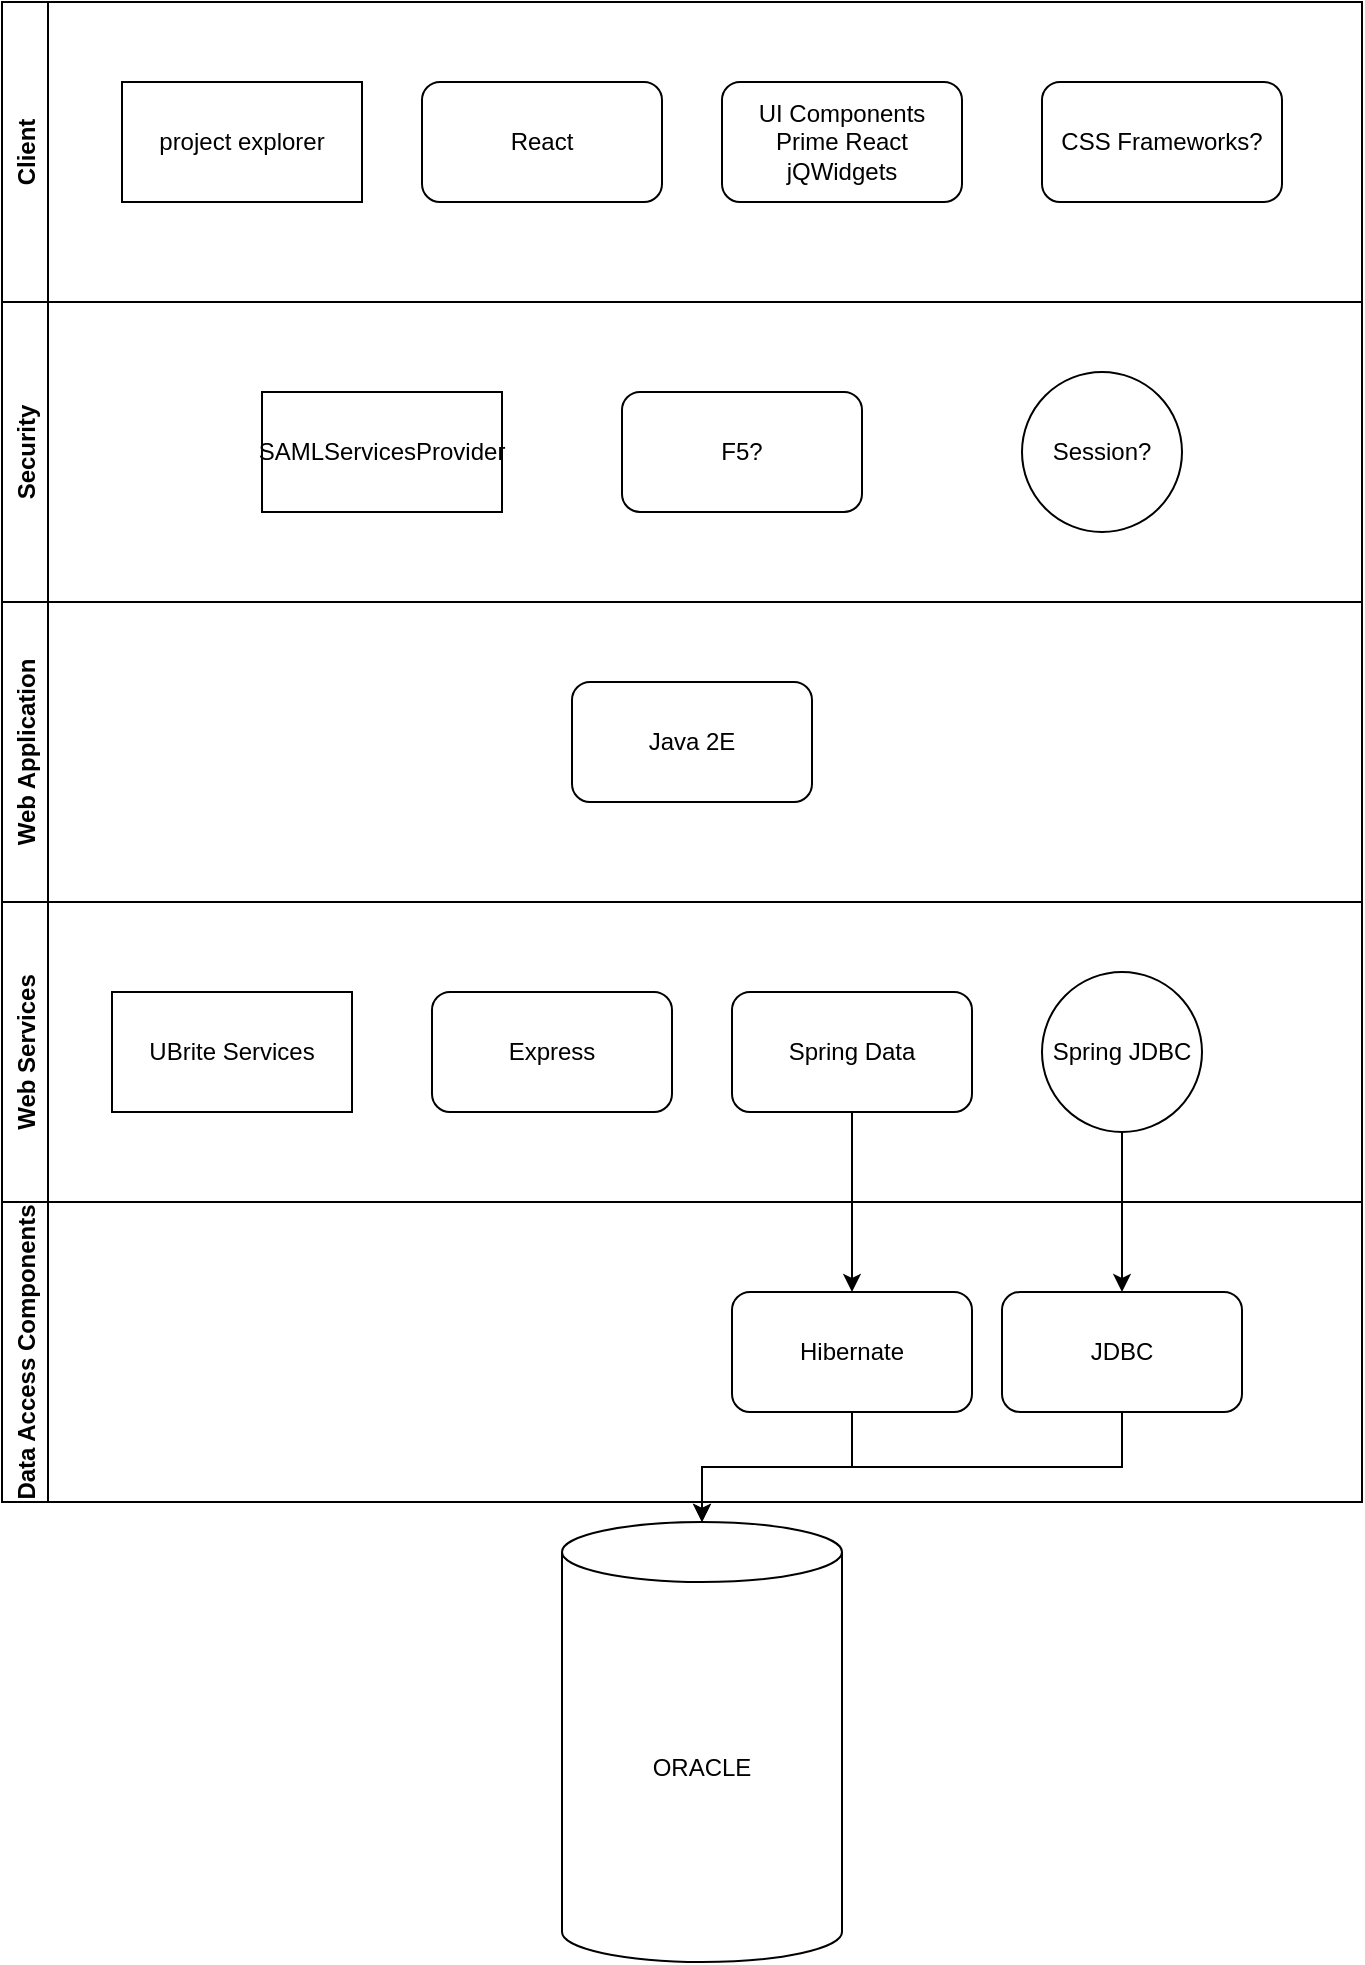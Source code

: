 <mxfile version="20.2.3" type="github" pages="4">
  <diagram id="u7b6ywFuzjr3DslcagBz" name="Current">
    <mxGraphModel dx="1244" dy="983" grid="1" gridSize="10" guides="1" tooltips="1" connect="1" arrows="1" fold="1" page="1" pageScale="1" pageWidth="850" pageHeight="1100" math="0" shadow="0">
      <root>
        <mxCell id="0" />
        <mxCell id="1" parent="0" />
        <mxCell id="lkFFUMPkr5az7yJh0F87-1" value="ORACLE" style="shape=cylinder3;whiteSpace=wrap;html=1;boundedLbl=1;backgroundOutline=1;size=15;" parent="1" vertex="1">
          <mxGeometry x="365" y="830" width="140" height="220" as="geometry" />
        </mxCell>
        <mxCell id="lkFFUMPkr5az7yJh0F87-2" value="Data Access Components" style="swimlane;horizontal=0;" parent="1" vertex="1">
          <mxGeometry x="85" y="670" width="680" height="150" as="geometry" />
        </mxCell>
        <mxCell id="aDENJ4f7UadyVMFzm9y3-1" value="Hibernate" style="rounded=1;whiteSpace=wrap;html=1;" vertex="1" parent="lkFFUMPkr5az7yJh0F87-2">
          <mxGeometry x="365" y="45" width="120" height="60" as="geometry" />
        </mxCell>
        <mxCell id="aDENJ4f7UadyVMFzm9y3-2" value="JDBC" style="rounded=1;whiteSpace=wrap;html=1;" vertex="1" parent="lkFFUMPkr5az7yJh0F87-2">
          <mxGeometry x="500" y="45" width="120" height="60" as="geometry" />
        </mxCell>
        <mxCell id="lkFFUMPkr5az7yJh0F87-4" value="Web Application" style="swimlane;horizontal=0;" parent="1" vertex="1">
          <mxGeometry x="85" y="370" width="680" height="150" as="geometry" />
        </mxCell>
        <mxCell id="BzqzEyKAfp6FgEG3ZBiI-3" value="Java 2E" style="rounded=1;whiteSpace=wrap;html=1;" parent="lkFFUMPkr5az7yJh0F87-4" vertex="1">
          <mxGeometry x="285" y="40" width="120" height="60" as="geometry" />
        </mxCell>
        <mxCell id="lkFFUMPkr5az7yJh0F87-5" value="Client" style="swimlane;horizontal=0;startSize=23;" parent="1" vertex="1">
          <mxGeometry x="85" y="70" width="680" height="150" as="geometry" />
        </mxCell>
        <mxCell id="BzqzEyKAfp6FgEG3ZBiI-4" value="React" style="rounded=1;whiteSpace=wrap;html=1;" parent="lkFFUMPkr5az7yJh0F87-5" vertex="1">
          <mxGeometry x="210" y="40" width="120" height="60" as="geometry" />
        </mxCell>
        <mxCell id="LKe9A2AT-Z6yylWAt6LW-4" value="CSS Frameworks?" style="rounded=1;whiteSpace=wrap;html=1;" parent="lkFFUMPkr5az7yJh0F87-5" vertex="1">
          <mxGeometry x="520" y="40" width="120" height="60" as="geometry" />
        </mxCell>
        <mxCell id="LKe9A2AT-Z6yylWAt6LW-5" value="UI Components&lt;br&gt;Prime React&lt;br&gt;jQWidgets" style="rounded=1;whiteSpace=wrap;html=1;" parent="lkFFUMPkr5az7yJh0F87-5" vertex="1">
          <mxGeometry x="360" y="40" width="120" height="60" as="geometry" />
        </mxCell>
        <mxCell id="D5qD7buQymh1NBJAdr8E-3" value="project explorer" style="rounded=0;whiteSpace=wrap;html=1;" parent="lkFFUMPkr5az7yJh0F87-5" vertex="1">
          <mxGeometry x="60" y="40" width="120" height="60" as="geometry" />
        </mxCell>
        <mxCell id="BzqzEyKAfp6FgEG3ZBiI-5" value="Security" style="swimlane;horizontal=0;" parent="1" vertex="1">
          <mxGeometry x="85" y="220" width="680" height="150" as="geometry" />
        </mxCell>
        <mxCell id="BzqzEyKAfp6FgEG3ZBiI-6" value="F5?" style="rounded=1;whiteSpace=wrap;html=1;" parent="BzqzEyKAfp6FgEG3ZBiI-5" vertex="1">
          <mxGeometry x="310" y="45" width="120" height="60" as="geometry" />
        </mxCell>
        <mxCell id="LKe9A2AT-Z6yylWAt6LW-6" value="Session?" style="ellipse;whiteSpace=wrap;html=1;aspect=fixed;" parent="BzqzEyKAfp6FgEG3ZBiI-5" vertex="1">
          <mxGeometry x="510" y="35" width="80" height="80" as="geometry" />
        </mxCell>
        <mxCell id="D5qD7buQymh1NBJAdr8E-2" value="SAMLServicesProvider" style="rounded=0;whiteSpace=wrap;html=1;" parent="BzqzEyKAfp6FgEG3ZBiI-5" vertex="1">
          <mxGeometry x="130" y="45" width="120" height="60" as="geometry" />
        </mxCell>
        <mxCell id="LKe9A2AT-Z6yylWAt6LW-2" value="Web Services" style="swimlane;horizontal=0;" parent="1" vertex="1">
          <mxGeometry x="85" y="520" width="680" height="150" as="geometry" />
        </mxCell>
        <mxCell id="LKe9A2AT-Z6yylWAt6LW-3" value="Express" style="rounded=1;whiteSpace=wrap;html=1;" parent="LKe9A2AT-Z6yylWAt6LW-2" vertex="1">
          <mxGeometry x="215" y="45" width="120" height="60" as="geometry" />
        </mxCell>
        <mxCell id="BzqzEyKAfp6FgEG3ZBiI-1" value="Spring Data" style="rounded=1;whiteSpace=wrap;html=1;" parent="LKe9A2AT-Z6yylWAt6LW-2" vertex="1">
          <mxGeometry x="365" y="45" width="120" height="60" as="geometry" />
        </mxCell>
        <mxCell id="D5qD7buQymh1NBJAdr8E-1" value="UBrite Services" style="rounded=0;whiteSpace=wrap;html=1;" parent="LKe9A2AT-Z6yylWAt6LW-2" vertex="1">
          <mxGeometry x="55" y="45" width="120" height="60" as="geometry" />
        </mxCell>
        <mxCell id="BzqzEyKAfp6FgEG3ZBiI-2" value="Spring JDBC" style="ellipse;whiteSpace=wrap;html=1;aspect=fixed;" parent="LKe9A2AT-Z6yylWAt6LW-2" vertex="1">
          <mxGeometry x="520" y="35" width="80" height="80" as="geometry" />
        </mxCell>
        <mxCell id="aDENJ4f7UadyVMFzm9y3-3" value="" style="edgeStyle=orthogonalEdgeStyle;rounded=0;orthogonalLoop=1;jettySize=auto;html=1;" edge="1" parent="1" source="BzqzEyKAfp6FgEG3ZBiI-1" target="aDENJ4f7UadyVMFzm9y3-1">
          <mxGeometry relative="1" as="geometry" />
        </mxCell>
        <mxCell id="aDENJ4f7UadyVMFzm9y3-4" value="" style="edgeStyle=orthogonalEdgeStyle;rounded=0;orthogonalLoop=1;jettySize=auto;html=1;" edge="1" parent="1" source="BzqzEyKAfp6FgEG3ZBiI-2" target="aDENJ4f7UadyVMFzm9y3-2">
          <mxGeometry relative="1" as="geometry" />
        </mxCell>
        <mxCell id="aDENJ4f7UadyVMFzm9y3-5" value="" style="edgeStyle=orthogonalEdgeStyle;rounded=0;orthogonalLoop=1;jettySize=auto;html=1;" edge="1" parent="1" source="aDENJ4f7UadyVMFzm9y3-1" target="lkFFUMPkr5az7yJh0F87-1">
          <mxGeometry relative="1" as="geometry" />
        </mxCell>
        <mxCell id="aDENJ4f7UadyVMFzm9y3-6" style="edgeStyle=orthogonalEdgeStyle;rounded=0;orthogonalLoop=1;jettySize=auto;html=1;exitX=0.5;exitY=1;exitDx=0;exitDy=0;entryX=0.5;entryY=0;entryDx=0;entryDy=0;entryPerimeter=0;" edge="1" parent="1" source="aDENJ4f7UadyVMFzm9y3-2" target="lkFFUMPkr5az7yJh0F87-1">
          <mxGeometry relative="1" as="geometry" />
        </mxCell>
      </root>
    </mxGraphModel>
  </diagram>
  <diagram name="Options" id="3FGOXMlfZSnNxssVKY_8">
    <mxGraphModel dx="1244" dy="2083" grid="1" gridSize="10" guides="1" tooltips="1" connect="1" arrows="1" fold="1" page="1" pageScale="1" pageWidth="850" pageHeight="1100" math="0" shadow="0">
      <root>
        <mxCell id="NphpDY3BlggT3oKHyIvs-0" />
        <mxCell id="NphpDY3BlggT3oKHyIvs-1" parent="NphpDY3BlggT3oKHyIvs-0" />
        <mxCell id="NphpDY3BlggT3oKHyIvs-2" value="ORACLE" style="shape=cylinder3;whiteSpace=wrap;html=1;boundedLbl=1;backgroundOutline=1;size=15;" parent="NphpDY3BlggT3oKHyIvs-1" vertex="1">
          <mxGeometry x="360" y="680" width="140" height="220" as="geometry" />
        </mxCell>
        <mxCell id="NphpDY3BlggT3oKHyIvs-3" value="Data Access Components" style="swimlane;horizontal=0;" parent="NphpDY3BlggT3oKHyIvs-1" vertex="1">
          <mxGeometry x="80" y="520" width="680" height="150" as="geometry" />
        </mxCell>
        <mxCell id="NphpDY3BlggT3oKHyIvs-4" value="Spring JDBC" style="ellipse;whiteSpace=wrap;html=1;aspect=fixed;" parent="NphpDY3BlggT3oKHyIvs-3" vertex="1">
          <mxGeometry x="380" y="35" width="80" height="80" as="geometry" />
        </mxCell>
        <mxCell id="NphpDY3BlggT3oKHyIvs-5" value="Web Application" style="swimlane;horizontal=0;" parent="NphpDY3BlggT3oKHyIvs-1" vertex="1">
          <mxGeometry x="80" y="220" width="680" height="150" as="geometry" />
        </mxCell>
        <mxCell id="NphpDY3BlggT3oKHyIvs-6" value="Java" style="rounded=1;whiteSpace=wrap;html=1;" parent="NphpDY3BlggT3oKHyIvs-5" vertex="1">
          <mxGeometry x="60" y="45" width="120" height="60" as="geometry" />
        </mxCell>
        <mxCell id="kJiHEbfFUr-DDRCfM4Dw-2" value="Node.js" style="rounded=1;whiteSpace=wrap;html=1;" parent="NphpDY3BlggT3oKHyIvs-5" vertex="1">
          <mxGeometry x="225" y="45" width="120" height="60" as="geometry" />
        </mxCell>
        <mxCell id="h-s-AU68PEWCTkuk_iob-1" value="SailsJS" style="rounded=1;whiteSpace=wrap;html=1;" parent="NphpDY3BlggT3oKHyIvs-5" vertex="1">
          <mxGeometry x="380" y="45" width="120" height="60" as="geometry" />
        </mxCell>
        <mxCell id="NphpDY3BlggT3oKHyIvs-7" value="Client" style="swimlane;horizontal=0;startSize=23;" parent="NphpDY3BlggT3oKHyIvs-1" vertex="1">
          <mxGeometry x="80" y="-290" width="680" height="360" as="geometry" />
        </mxCell>
        <mxCell id="NphpDY3BlggT3oKHyIvs-8" value="React" style="rounded=1;whiteSpace=wrap;html=1;" parent="NphpDY3BlggT3oKHyIvs-7" vertex="1">
          <mxGeometry x="60" y="40" width="120" height="60" as="geometry" />
        </mxCell>
        <mxCell id="NphpDY3BlggT3oKHyIvs-9" value="Bootstrap" style="rounded=1;whiteSpace=wrap;html=1;" parent="NphpDY3BlggT3oKHyIvs-7" vertex="1">
          <mxGeometry x="480" y="40" width="120" height="60" as="geometry" />
        </mxCell>
        <mxCell id="NphpDY3BlggT3oKHyIvs-10" value="Prime React" style="rounded=1;whiteSpace=wrap;html=1;" parent="NphpDY3BlggT3oKHyIvs-7" vertex="1">
          <mxGeometry x="260" y="40" width="120" height="60" as="geometry" />
        </mxCell>
        <mxCell id="kJiHEbfFUr-DDRCfM4Dw-0" value="Angular" style="rounded=1;whiteSpace=wrap;html=1;" parent="NphpDY3BlggT3oKHyIvs-7" vertex="1">
          <mxGeometry x="60" y="120" width="120" height="60" as="geometry" />
        </mxCell>
        <mxCell id="kJiHEbfFUr-DDRCfM4Dw-1" value="Vue" style="rounded=1;whiteSpace=wrap;html=1;" parent="NphpDY3BlggT3oKHyIvs-7" vertex="1">
          <mxGeometry x="60" y="200" width="120" height="60" as="geometry" />
        </mxCell>
        <mxCell id="kJiHEbfFUr-DDRCfM4Dw-3" value="Semantic UI" style="rounded=1;whiteSpace=wrap;html=1;" parent="NphpDY3BlggT3oKHyIvs-7" vertex="1">
          <mxGeometry x="260" y="120" width="120" height="60" as="geometry" />
        </mxCell>
        <mxCell id="kJiHEbfFUr-DDRCfM4Dw-4" value="Foundation" style="rounded=1;whiteSpace=wrap;html=1;" parent="NphpDY3BlggT3oKHyIvs-7" vertex="1">
          <mxGeometry x="480" y="120" width="120" height="60" as="geometry" />
        </mxCell>
        <mxCell id="kJiHEbfFUr-DDRCfM4Dw-5" value="PureCSS" style="rounded=1;whiteSpace=wrap;html=1;" parent="NphpDY3BlggT3oKHyIvs-7" vertex="1">
          <mxGeometry x="480" y="200" width="120" height="60" as="geometry" />
        </mxCell>
        <mxCell id="kJiHEbfFUr-DDRCfM4Dw-6" value="Tailwind CSS" style="rounded=1;whiteSpace=wrap;html=1;" parent="NphpDY3BlggT3oKHyIvs-7" vertex="1">
          <mxGeometry x="480" y="280" width="120" height="60" as="geometry" />
        </mxCell>
        <mxCell id="NphpDY3BlggT3oKHyIvs-11" value="Security" style="swimlane;horizontal=0;" parent="NphpDY3BlggT3oKHyIvs-1" vertex="1">
          <mxGeometry x="80" y="70" width="680" height="150" as="geometry" />
        </mxCell>
        <mxCell id="NphpDY3BlggT3oKHyIvs-12" value="F5?" style="rounded=1;whiteSpace=wrap;html=1;" parent="NphpDY3BlggT3oKHyIvs-11" vertex="1">
          <mxGeometry x="145" y="45" width="120" height="60" as="geometry" />
        </mxCell>
        <mxCell id="NphpDY3BlggT3oKHyIvs-13" value="Session?" style="ellipse;whiteSpace=wrap;html=1;aspect=fixed;" parent="NphpDY3BlggT3oKHyIvs-11" vertex="1">
          <mxGeometry x="380" y="35" width="80" height="80" as="geometry" />
        </mxCell>
        <mxCell id="NphpDY3BlggT3oKHyIvs-14" value="Web Services" style="swimlane;horizontal=0;" parent="NphpDY3BlggT3oKHyIvs-1" vertex="1">
          <mxGeometry x="80" y="370" width="680" height="150" as="geometry" />
        </mxCell>
        <mxCell id="NphpDY3BlggT3oKHyIvs-15" value="Express" style="rounded=1;whiteSpace=wrap;html=1;" parent="NphpDY3BlggT3oKHyIvs-14" vertex="1">
          <mxGeometry x="220" y="45" width="120" height="60" as="geometry" />
        </mxCell>
        <mxCell id="NphpDY3BlggT3oKHyIvs-16" value="Spring Data" style="rounded=1;whiteSpace=wrap;html=1;" parent="NphpDY3BlggT3oKHyIvs-14" vertex="1">
          <mxGeometry x="360" y="45" width="120" height="60" as="geometry" />
        </mxCell>
        <mxCell id="h-s-AU68PEWCTkuk_iob-0" value="GraphQL" style="rounded=1;whiteSpace=wrap;html=1;" parent="NphpDY3BlggT3oKHyIvs-14" vertex="1">
          <mxGeometry x="520" y="45" width="120" height="60" as="geometry" />
        </mxCell>
        <mxCell id="h-s-AU68PEWCTkuk_iob-2" value="Loopback" style="rounded=1;whiteSpace=wrap;html=1;" parent="NphpDY3BlggT3oKHyIvs-14" vertex="1">
          <mxGeometry x="60" y="45" width="120" height="60" as="geometry" />
        </mxCell>
      </root>
    </mxGraphModel>
  </diagram>
  <diagram name="Proposed" id="My0EKinJ6WBKyHEH_QwH">
    <mxGraphModel dx="1244" dy="2083" grid="1" gridSize="10" guides="1" tooltips="1" connect="1" arrows="1" fold="1" page="1" pageScale="1" pageWidth="850" pageHeight="1100" math="0" shadow="0">
      <root>
        <mxCell id="To4X6JEXynDHOIAiMT02-0" />
        <mxCell id="To4X6JEXynDHOIAiMT02-1" parent="To4X6JEXynDHOIAiMT02-0" />
        <mxCell id="To4X6JEXynDHOIAiMT02-2" value="ORACLE" style="shape=cylinder3;whiteSpace=wrap;html=1;boundedLbl=1;backgroundOutline=1;size=15;" parent="To4X6JEXynDHOIAiMT02-1" vertex="1">
          <mxGeometry x="360" y="680" width="140" height="220" as="geometry" />
        </mxCell>
        <mxCell id="To4X6JEXynDHOIAiMT02-3" value="Data Access Components" style="swimlane;horizontal=0;" parent="To4X6JEXynDHOIAiMT02-1" vertex="1">
          <mxGeometry x="80" y="520" width="680" height="150" as="geometry" />
        </mxCell>
        <mxCell id="To4X6JEXynDHOIAiMT02-4" value="Spring JDBC" style="ellipse;whiteSpace=wrap;html=1;aspect=fixed;" parent="To4X6JEXynDHOIAiMT02-3" vertex="1">
          <mxGeometry x="380" y="35" width="80" height="80" as="geometry" />
        </mxCell>
        <mxCell id="To4X6JEXynDHOIAiMT02-5" value="Web Application" style="swimlane;horizontal=0;" parent="To4X6JEXynDHOIAiMT02-1" vertex="1">
          <mxGeometry x="80" y="220" width="680" height="150" as="geometry" />
        </mxCell>
        <mxCell id="To4X6JEXynDHOIAiMT02-6" value="Java" style="rounded=1;whiteSpace=wrap;html=1;" parent="To4X6JEXynDHOIAiMT02-5" vertex="1">
          <mxGeometry x="285" y="40" width="120" height="60" as="geometry" />
        </mxCell>
        <mxCell id="To4X6JEXynDHOIAiMT02-7" value="Client" style="swimlane;horizontal=0;startSize=23;" parent="To4X6JEXynDHOIAiMT02-1" vertex="1">
          <mxGeometry x="80" y="-80" width="680" height="150" as="geometry" />
        </mxCell>
        <mxCell id="To4X6JEXynDHOIAiMT02-8" value="React" style="rounded=1;whiteSpace=wrap;html=1;" parent="To4X6JEXynDHOIAiMT02-7" vertex="1">
          <mxGeometry x="145" y="40" width="120" height="60" as="geometry" />
        </mxCell>
        <mxCell id="To4X6JEXynDHOIAiMT02-9" value="CSS Frameworks?" style="rounded=1;whiteSpace=wrap;html=1;" parent="To4X6JEXynDHOIAiMT02-7" vertex="1">
          <mxGeometry x="480" y="40" width="120" height="60" as="geometry" />
        </mxCell>
        <mxCell id="To4X6JEXynDHOIAiMT02-10" value="UI Components&lt;br&gt;Prime React" style="rounded=1;whiteSpace=wrap;html=1;" parent="To4X6JEXynDHOIAiMT02-7" vertex="1">
          <mxGeometry x="320" y="40" width="120" height="60" as="geometry" />
        </mxCell>
        <mxCell id="To4X6JEXynDHOIAiMT02-11" value="Security" style="swimlane;horizontal=0;" parent="To4X6JEXynDHOIAiMT02-1" vertex="1">
          <mxGeometry x="80" y="70" width="680" height="150" as="geometry" />
        </mxCell>
        <mxCell id="To4X6JEXynDHOIAiMT02-12" value="F5?" style="rounded=1;whiteSpace=wrap;html=1;" parent="To4X6JEXynDHOIAiMT02-11" vertex="1">
          <mxGeometry x="145" y="45" width="120" height="60" as="geometry" />
        </mxCell>
        <mxCell id="To4X6JEXynDHOIAiMT02-13" value="Session?" style="ellipse;whiteSpace=wrap;html=1;aspect=fixed;" parent="To4X6JEXynDHOIAiMT02-11" vertex="1">
          <mxGeometry x="380" y="35" width="80" height="80" as="geometry" />
        </mxCell>
        <mxCell id="To4X6JEXynDHOIAiMT02-14" value="Web Services" style="swimlane;horizontal=0;" parent="To4X6JEXynDHOIAiMT02-1" vertex="1">
          <mxGeometry x="80" y="370" width="680" height="150" as="geometry" />
        </mxCell>
        <mxCell id="To4X6JEXynDHOIAiMT02-15" value="?" style="rounded=1;whiteSpace=wrap;html=1;" parent="To4X6JEXynDHOIAiMT02-14" vertex="1">
          <mxGeometry x="145" y="45" width="120" height="60" as="geometry" />
        </mxCell>
        <mxCell id="To4X6JEXynDHOIAiMT02-16" value="Spring Data" style="rounded=1;whiteSpace=wrap;html=1;" parent="To4X6JEXynDHOIAiMT02-14" vertex="1">
          <mxGeometry x="360" y="45" width="120" height="60" as="geometry" />
        </mxCell>
      </root>
    </mxGraphModel>
  </diagram>
  <diagram id="jfdiHvX0g28nQDg2KFg4" name="Industry Samples">
    <mxGraphModel dx="755" dy="481" grid="1" gridSize="10" guides="1" tooltips="1" connect="1" arrows="1" fold="1" page="1" pageScale="1" pageWidth="850" pageHeight="1100" math="0" shadow="0">
      <root>
        <mxCell id="0" />
        <mxCell id="1" parent="0" />
        <mxCell id="uxQ34kbCT0QyTVE4A2ME-1" value="" style="shape=image;verticalLabelPosition=bottom;labelBackgroundColor=default;verticalAlign=top;aspect=fixed;imageAspect=0;image=https://s.yimg.com/ge/default/691231/Yahoo_Mail_Tech_Stack.png;" vertex="1" parent="1">
          <mxGeometry x="165" y="190" width="520" height="286" as="geometry" />
        </mxCell>
        <mxCell id="uxQ34kbCT0QyTVE4A2ME-2" value="" style="shape=image;verticalLabelPosition=bottom;labelBackgroundColor=default;verticalAlign=top;aspect=fixed;imageAspect=0;image=https://i.pinimg.com/originals/9d/ab/a3/9daba35979e22c26b5b40fb2e61b00cc.png;" vertex="1" parent="1">
          <mxGeometry x="160" y="520" width="520" height="352" as="geometry" />
        </mxCell>
        <mxCell id="uxQ34kbCT0QyTVE4A2ME-3" value="" style="shape=image;verticalLabelPosition=bottom;labelBackgroundColor=default;verticalAlign=top;aspect=fixed;imageAspect=0;image=https://www.researchgate.net/profile/Sherif-Abdelmohsen/publication/336641242/figure/fig1/AS:815536913002497@1571450560192/Technology-stack-diagram-of-the-proposed-S2S-school-management-system.png;" vertex="1" parent="1">
          <mxGeometry x="170" y="950" width="520" height="322" as="geometry" />
        </mxCell>
        <mxCell id="uxQ34kbCT0QyTVE4A2ME-4" value="" style="shape=image;verticalLabelPosition=bottom;labelBackgroundColor=default;verticalAlign=top;aspect=fixed;imageAspect=0;image=https://www.researchgate.net/profile/Molham-Aref/publication/262236548/figure/fig1/AS:296930971275270@1447805268714/Enterprise-software-components-and-technology-stack-example.png;" vertex="1" parent="1">
          <mxGeometry x="30" y="1410" width="272.84" height="190" as="geometry" />
        </mxCell>
        <mxCell id="uxQ34kbCT0QyTVE4A2ME-5" value="" style="shape=image;verticalLabelPosition=bottom;labelBackgroundColor=default;verticalAlign=top;aspect=fixed;imageAspect=0;image=https://images.clickittech.com/wp-content/uploads/2021/01/AWS-SAAS-Architecture-15-1024x984.jpg;" vertex="1" parent="1">
          <mxGeometry x="320" y="1360" width="520" height="500" as="geometry" />
        </mxCell>
        <mxCell id="uxQ34kbCT0QyTVE4A2ME-6" value="" style="shape=image;verticalLabelPosition=bottom;labelBackgroundColor=default;verticalAlign=top;aspect=fixed;imageAspect=0;image=http://admin.springsapps.com/uploads/da3f79af8edc429f98f9f072348b016d.png;" vertex="1" parent="1">
          <mxGeometry x="40" y="1860" width="520" height="226" as="geometry" />
        </mxCell>
        <mxCell id="uxQ34kbCT0QyTVE4A2ME-7" value="" style="shape=image;verticalLabelPosition=bottom;labelBackgroundColor=default;verticalAlign=top;aspect=fixed;imageAspect=0;image=https://images.clickittech.com/wp-content/uploads/2020/12/blog-imagenes-SaaS-12-1024x608.jpg;" vertex="1" parent="1">
          <mxGeometry x="320" y="2086" width="520" height="309" as="geometry" />
        </mxCell>
        <mxCell id="uxQ34kbCT0QyTVE4A2ME-8" value="" style="shape=image;verticalLabelPosition=bottom;labelBackgroundColor=default;verticalAlign=top;aspect=fixed;imageAspect=0;image=https://s3-us-west-2.amazonaws.com/myed-prod/books/1582/docbook/resources/images/DM%20technology%20stack.png;" vertex="1" parent="1">
          <mxGeometry x="165" y="2440" width="500" height="520" as="geometry" />
        </mxCell>
        <mxCell id="uxQ34kbCT0QyTVE4A2ME-9" value="" style="shape=image;verticalLabelPosition=bottom;labelBackgroundColor=default;verticalAlign=top;aspect=fixed;imageAspect=0;image=https://engineering.linkedin.com/content/dam/engineering/site-assets/images/blog/posts/2021/12/evolvingtechstack1.png;" vertex="1" parent="1">
          <mxGeometry x="155" y="3010" width="520" height="324" as="geometry" />
        </mxCell>
        <mxCell id="8r-DfPxuma1aYIlCWffL-1" value="" style="shape=image;verticalLabelPosition=bottom;labelBackgroundColor=default;verticalAlign=top;aspect=fixed;imageAspect=0;image=https://cdn-clekk.nitrocdn.com/tkvYXMZryjYrSVhxKeFTeXElceKUYHeV/assets/static/optimized/rev-5ea28ac/wp-content/uploads/2021/04/Web_Application_Architecture_Diagram__diagram_.png;" vertex="1" parent="1">
          <mxGeometry x="155" y="3370" width="520" height="289" as="geometry" />
        </mxCell>
      </root>
    </mxGraphModel>
  </diagram>
</mxfile>
